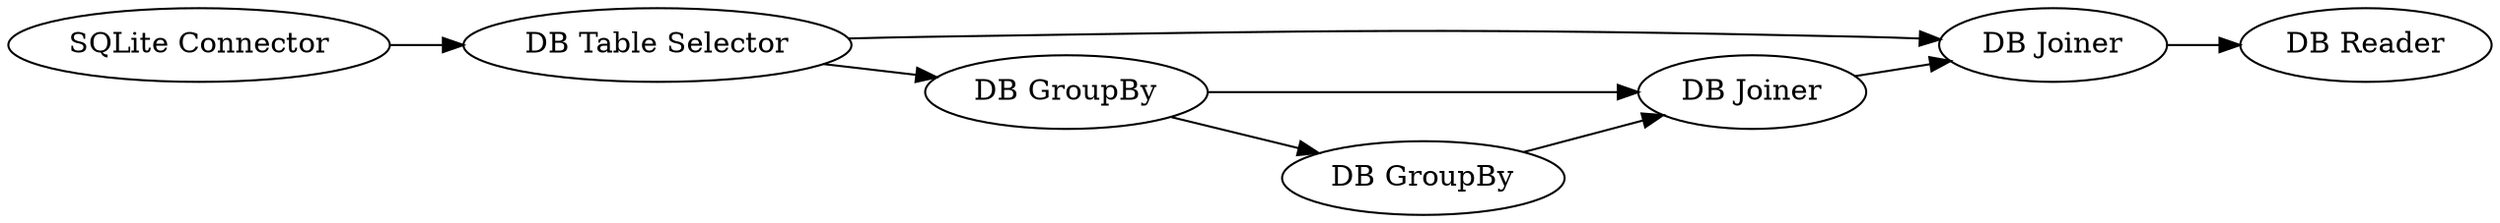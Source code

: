 digraph {
	12 -> 9
	5 -> 11
	3 -> 5
	3 -> 12
	5 -> 10
	11 -> 12
	2 -> 3
	10 -> 11
	5 [label="DB GroupBy"]
	9 [label="DB Reader"]
	11 [label="DB Joiner"]
	10 [label="DB GroupBy"]
	3 [label="DB Table Selector"]
	2 [label="SQLite Connector"]
	12 [label="DB Joiner"]
	rankdir=LR
}
